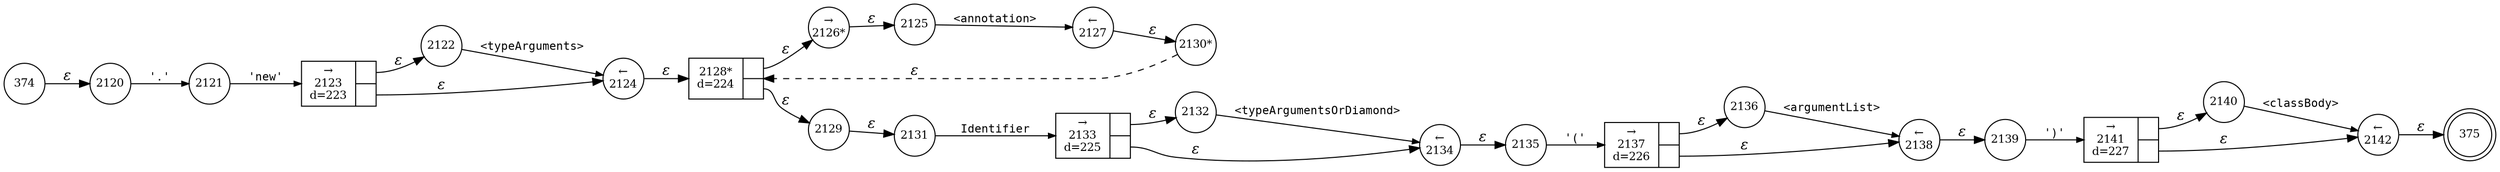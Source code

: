 digraph ATN {
rankdir=LR;
s375[fontsize=11, label="375", shape=doublecircle, fixedsize=true, width=.6];
s2120[fontsize=11,label="2120", shape=circle, fixedsize=true, width=.55, peripheries=1];
s2121[fontsize=11,label="2121", shape=circle, fixedsize=true, width=.55, peripheries=1];
s2122[fontsize=11,label="2122", shape=circle, fixedsize=true, width=.55, peripheries=1];
s2123[fontsize=11,label="{&rarr;\n2123\nd=223|{<p0>|<p1>}}", shape=record, fixedsize=false, peripheries=1];
s2124[fontsize=11,label="&larr;\n2124", shape=circle, fixedsize=true, width=.55, peripheries=1];
s2125[fontsize=11,label="2125", shape=circle, fixedsize=true, width=.55, peripheries=1];
s2126[fontsize=11,label="&rarr;\n2126*", shape=circle, fixedsize=true, width=.55, peripheries=1];
s2127[fontsize=11,label="&larr;\n2127", shape=circle, fixedsize=true, width=.55, peripheries=1];
s2128[fontsize=11,label="{2128*\nd=224|{<p0>|<p1>}}", shape=record, fixedsize=false, peripheries=1];
s2129[fontsize=11,label="2129", shape=circle, fixedsize=true, width=.55, peripheries=1];
s2130[fontsize=11,label="2130*", shape=circle, fixedsize=true, width=.55, peripheries=1];
s2131[fontsize=11,label="2131", shape=circle, fixedsize=true, width=.55, peripheries=1];
s2132[fontsize=11,label="2132", shape=circle, fixedsize=true, width=.55, peripheries=1];
s2133[fontsize=11,label="{&rarr;\n2133\nd=225|{<p0>|<p1>}}", shape=record, fixedsize=false, peripheries=1];
s2134[fontsize=11,label="&larr;\n2134", shape=circle, fixedsize=true, width=.55, peripheries=1];
s2135[fontsize=11,label="2135", shape=circle, fixedsize=true, width=.55, peripheries=1];
s2136[fontsize=11,label="2136", shape=circle, fixedsize=true, width=.55, peripheries=1];
s2137[fontsize=11,label="{&rarr;\n2137\nd=226|{<p0>|<p1>}}", shape=record, fixedsize=false, peripheries=1];
s2138[fontsize=11,label="&larr;\n2138", shape=circle, fixedsize=true, width=.55, peripheries=1];
s2139[fontsize=11,label="2139", shape=circle, fixedsize=true, width=.55, peripheries=1];
s2140[fontsize=11,label="2140", shape=circle, fixedsize=true, width=.55, peripheries=1];
s2141[fontsize=11,label="{&rarr;\n2141\nd=227|{<p0>|<p1>}}", shape=record, fixedsize=false, peripheries=1];
s2142[fontsize=11,label="&larr;\n2142", shape=circle, fixedsize=true, width=.55, peripheries=1];
s374[fontsize=11,label="374", shape=circle, fixedsize=true, width=.55, peripheries=1];
s374 -> s2120 [fontname="Times-Italic", label="&epsilon;"];
s2120 -> s2121 [fontsize=11, fontname="Courier", arrowsize=.7, label = "'.'", arrowhead = normal];
s2121 -> s2123 [fontsize=11, fontname="Courier", arrowsize=.7, label = "'new'", arrowhead = normal];
s2123:p0 -> s2122 [fontname="Times-Italic", label="&epsilon;"];
s2123:p1 -> s2124 [fontname="Times-Italic", label="&epsilon;"];
s2122 -> s2124 [fontsize=11, fontname="Courier", arrowsize=.7, label = "<typeArguments>", arrowhead = normal];
s2124 -> s2128 [fontname="Times-Italic", label="&epsilon;"];
s2128:p0 -> s2126 [fontname="Times-Italic", label="&epsilon;"];
s2128:p1 -> s2129 [fontname="Times-Italic", label="&epsilon;"];
s2126 -> s2125 [fontname="Times-Italic", label="&epsilon;"];
s2129 -> s2131 [fontname="Times-Italic", label="&epsilon;"];
s2125 -> s2127 [fontsize=11, fontname="Courier", arrowsize=.7, label = "<annotation>", arrowhead = normal];
s2131 -> s2133 [fontsize=11, fontname="Courier", arrowsize=.7, label = "Identifier", arrowhead = normal];
s2127 -> s2130 [fontname="Times-Italic", label="&epsilon;"];
s2133:p0 -> s2132 [fontname="Times-Italic", label="&epsilon;"];
s2133:p1 -> s2134 [fontname="Times-Italic", label="&epsilon;"];
s2130 -> s2128 [fontname="Times-Italic", label="&epsilon;", style="dashed"];
s2132 -> s2134 [fontsize=11, fontname="Courier", arrowsize=.7, label = "<typeArgumentsOrDiamond>", arrowhead = normal];
s2134 -> s2135 [fontname="Times-Italic", label="&epsilon;"];
s2135 -> s2137 [fontsize=11, fontname="Courier", arrowsize=.7, label = "'('", arrowhead = normal];
s2137:p0 -> s2136 [fontname="Times-Italic", label="&epsilon;"];
s2137:p1 -> s2138 [fontname="Times-Italic", label="&epsilon;"];
s2136 -> s2138 [fontsize=11, fontname="Courier", arrowsize=.7, label = "<argumentList>", arrowhead = normal];
s2138 -> s2139 [fontname="Times-Italic", label="&epsilon;"];
s2139 -> s2141 [fontsize=11, fontname="Courier", arrowsize=.7, label = "')'", arrowhead = normal];
s2141:p0 -> s2140 [fontname="Times-Italic", label="&epsilon;"];
s2141:p1 -> s2142 [fontname="Times-Italic", label="&epsilon;"];
s2140 -> s2142 [fontsize=11, fontname="Courier", arrowsize=.7, label = "<classBody>", arrowhead = normal];
s2142 -> s375 [fontname="Times-Italic", label="&epsilon;"];
}
